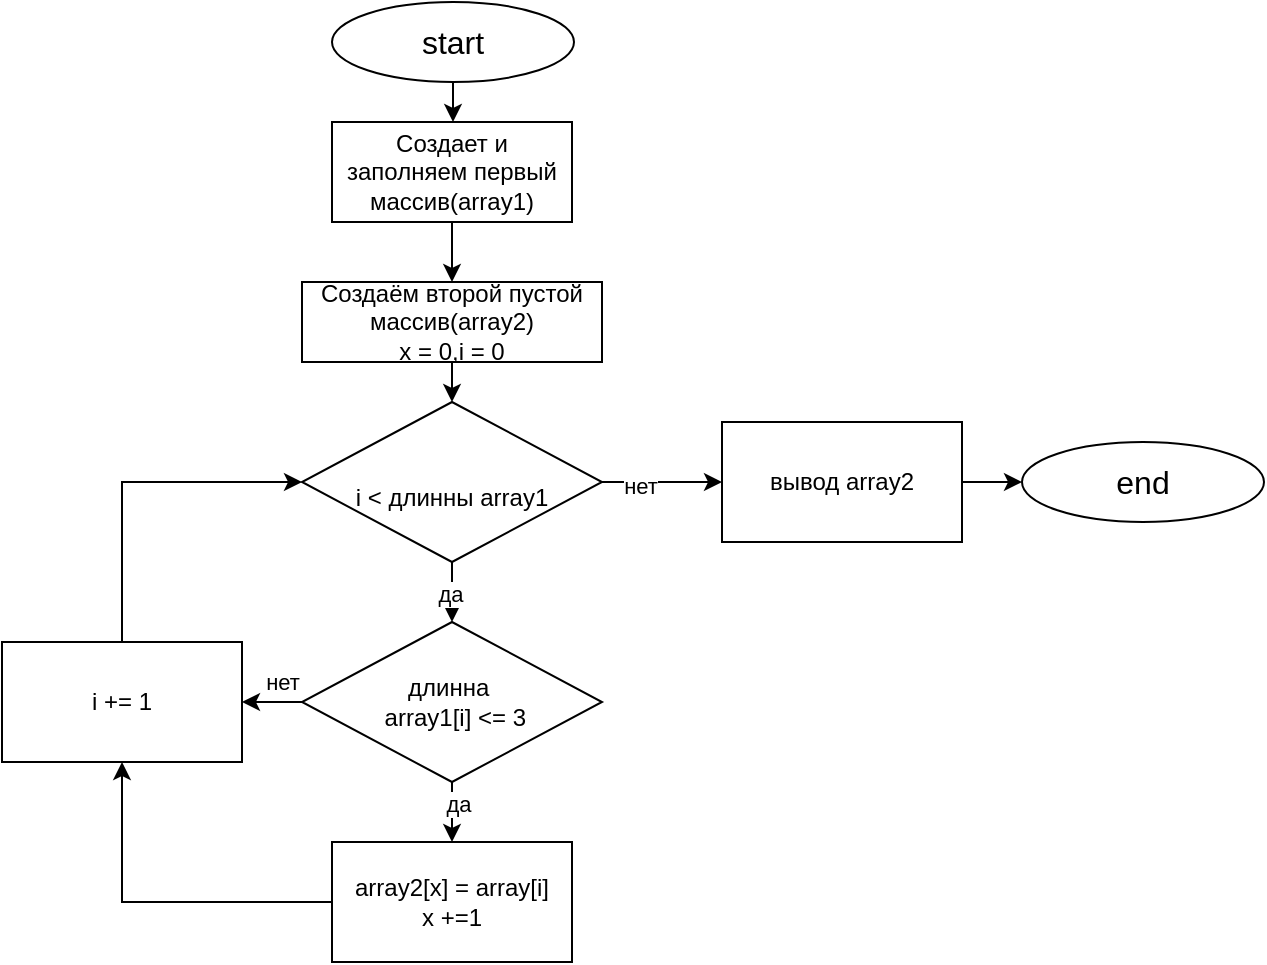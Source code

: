 <mxfile version="21.5.1" type="device">
  <diagram id="C5RBs43oDa-KdzZeNtuy" name="Page-1">
    <mxGraphModel dx="1418" dy="828" grid="1" gridSize="10" guides="1" tooltips="1" connect="1" arrows="1" fold="1" page="1" pageScale="1" pageWidth="827" pageHeight="1169" math="0" shadow="0">
      <root>
        <mxCell id="WIyWlLk6GJQsqaUBKTNV-0" />
        <mxCell id="WIyWlLk6GJQsqaUBKTNV-1" parent="WIyWlLk6GJQsqaUBKTNV-0" />
        <mxCell id="hGttFpOLu3yiEl4_X7pO-16" value="" style="edgeStyle=orthogonalEdgeStyle;rounded=0;orthogonalLoop=1;jettySize=auto;html=1;" edge="1" parent="WIyWlLk6GJQsqaUBKTNV-1" source="hGttFpOLu3yiEl4_X7pO-0" target="hGttFpOLu3yiEl4_X7pO-15">
          <mxGeometry relative="1" as="geometry" />
        </mxCell>
        <mxCell id="hGttFpOLu3yiEl4_X7pO-0" value="&lt;font style=&quot;font-size: 16px;&quot;&gt;start&lt;/font&gt;" style="ellipse;whiteSpace=wrap;html=1;" vertex="1" parent="WIyWlLk6GJQsqaUBKTNV-1">
          <mxGeometry x="275" y="100" width="121" height="40" as="geometry" />
        </mxCell>
        <mxCell id="hGttFpOLu3yiEl4_X7pO-6" value="" style="edgeStyle=orthogonalEdgeStyle;rounded=0;orthogonalLoop=1;jettySize=auto;html=1;" edge="1" parent="WIyWlLk6GJQsqaUBKTNV-1" source="hGttFpOLu3yiEl4_X7pO-3">
          <mxGeometry relative="1" as="geometry">
            <mxPoint x="335" y="300" as="targetPoint" />
          </mxGeometry>
        </mxCell>
        <mxCell id="hGttFpOLu3yiEl4_X7pO-3" value="Создаём второй пустой массив(array2)&lt;br&gt;x = 0,i = 0" style="whiteSpace=wrap;html=1;" vertex="1" parent="WIyWlLk6GJQsqaUBKTNV-1">
          <mxGeometry x="260" y="240" width="150" height="40" as="geometry" />
        </mxCell>
        <mxCell id="hGttFpOLu3yiEl4_X7pO-23" value="" style="edgeStyle=orthogonalEdgeStyle;rounded=0;orthogonalLoop=1;jettySize=auto;html=1;" edge="1" parent="WIyWlLk6GJQsqaUBKTNV-1" source="hGttFpOLu3yiEl4_X7pO-9" target="hGttFpOLu3yiEl4_X7pO-22">
          <mxGeometry relative="1" as="geometry" />
        </mxCell>
        <mxCell id="hGttFpOLu3yiEl4_X7pO-24" value="да" style="edgeLabel;html=1;align=center;verticalAlign=middle;resizable=0;points=[];" vertex="1" connectable="0" parent="hGttFpOLu3yiEl4_X7pO-23">
          <mxGeometry x="0.44" y="-1" relative="1" as="geometry">
            <mxPoint as="offset" />
          </mxGeometry>
        </mxCell>
        <mxCell id="hGttFpOLu3yiEl4_X7pO-36" value="" style="edgeStyle=orthogonalEdgeStyle;rounded=0;orthogonalLoop=1;jettySize=auto;html=1;" edge="1" parent="WIyWlLk6GJQsqaUBKTNV-1" source="hGttFpOLu3yiEl4_X7pO-9" target="hGttFpOLu3yiEl4_X7pO-35">
          <mxGeometry relative="1" as="geometry" />
        </mxCell>
        <mxCell id="hGttFpOLu3yiEl4_X7pO-37" value="нет" style="edgeLabel;html=1;align=center;verticalAlign=middle;resizable=0;points=[];" vertex="1" connectable="0" parent="hGttFpOLu3yiEl4_X7pO-36">
          <mxGeometry x="-0.367" y="-2" relative="1" as="geometry">
            <mxPoint as="offset" />
          </mxGeometry>
        </mxCell>
        <mxCell id="hGttFpOLu3yiEl4_X7pO-9" value="&lt;br&gt;i &amp;lt; длинны array1" style="rhombus;whiteSpace=wrap;html=1;" vertex="1" parent="WIyWlLk6GJQsqaUBKTNV-1">
          <mxGeometry x="260" y="300" width="150" height="80" as="geometry" />
        </mxCell>
        <mxCell id="hGttFpOLu3yiEl4_X7pO-21" value="" style="edgeStyle=orthogonalEdgeStyle;rounded=0;orthogonalLoop=1;jettySize=auto;html=1;entryX=0.5;entryY=0;entryDx=0;entryDy=0;" edge="1" parent="WIyWlLk6GJQsqaUBKTNV-1" source="hGttFpOLu3yiEl4_X7pO-15" target="hGttFpOLu3yiEl4_X7pO-3">
          <mxGeometry relative="1" as="geometry" />
        </mxCell>
        <mxCell id="hGttFpOLu3yiEl4_X7pO-15" value="Создает и заполняем первый массив(array1)" style="rounded=0;whiteSpace=wrap;html=1;" vertex="1" parent="WIyWlLk6GJQsqaUBKTNV-1">
          <mxGeometry x="275" y="160" width="120" height="50" as="geometry" />
        </mxCell>
        <mxCell id="hGttFpOLu3yiEl4_X7pO-20" style="edgeStyle=orthogonalEdgeStyle;rounded=0;orthogonalLoop=1;jettySize=auto;html=1;exitX=0.5;exitY=1;exitDx=0;exitDy=0;" edge="1" parent="WIyWlLk6GJQsqaUBKTNV-1" source="hGttFpOLu3yiEl4_X7pO-15" target="hGttFpOLu3yiEl4_X7pO-15">
          <mxGeometry relative="1" as="geometry" />
        </mxCell>
        <mxCell id="hGttFpOLu3yiEl4_X7pO-26" value="" style="edgeStyle=orthogonalEdgeStyle;rounded=0;orthogonalLoop=1;jettySize=auto;html=1;" edge="1" parent="WIyWlLk6GJQsqaUBKTNV-1" source="hGttFpOLu3yiEl4_X7pO-22" target="hGttFpOLu3yiEl4_X7pO-25">
          <mxGeometry relative="1" as="geometry" />
        </mxCell>
        <mxCell id="hGttFpOLu3yiEl4_X7pO-34" value="да" style="edgeLabel;html=1;align=center;verticalAlign=middle;resizable=0;points=[];" vertex="1" connectable="0" parent="hGttFpOLu3yiEl4_X7pO-26">
          <mxGeometry x="0.24" y="3" relative="1" as="geometry">
            <mxPoint as="offset" />
          </mxGeometry>
        </mxCell>
        <mxCell id="hGttFpOLu3yiEl4_X7pO-30" value="" style="edgeStyle=orthogonalEdgeStyle;rounded=0;orthogonalLoop=1;jettySize=auto;html=1;" edge="1" parent="WIyWlLk6GJQsqaUBKTNV-1" source="hGttFpOLu3yiEl4_X7pO-22" target="hGttFpOLu3yiEl4_X7pO-29">
          <mxGeometry relative="1" as="geometry" />
        </mxCell>
        <mxCell id="hGttFpOLu3yiEl4_X7pO-32" value="нет" style="edgeLabel;html=1;align=center;verticalAlign=middle;resizable=0;points=[];" vertex="1" connectable="0" parent="hGttFpOLu3yiEl4_X7pO-30">
          <mxGeometry x="0.767" y="1" relative="1" as="geometry">
            <mxPoint x="14" y="-11" as="offset" />
          </mxGeometry>
        </mxCell>
        <mxCell id="hGttFpOLu3yiEl4_X7pO-22" value="длинна&amp;nbsp;&lt;br&gt;&amp;nbsp;array1[i] &amp;lt;= 3" style="rhombus;whiteSpace=wrap;html=1;" vertex="1" parent="WIyWlLk6GJQsqaUBKTNV-1">
          <mxGeometry x="260" y="410" width="150" height="80" as="geometry" />
        </mxCell>
        <mxCell id="hGttFpOLu3yiEl4_X7pO-31" style="edgeStyle=orthogonalEdgeStyle;rounded=0;orthogonalLoop=1;jettySize=auto;html=1;entryX=0.5;entryY=1;entryDx=0;entryDy=0;" edge="1" parent="WIyWlLk6GJQsqaUBKTNV-1" source="hGttFpOLu3yiEl4_X7pO-25" target="hGttFpOLu3yiEl4_X7pO-29">
          <mxGeometry relative="1" as="geometry" />
        </mxCell>
        <mxCell id="hGttFpOLu3yiEl4_X7pO-25" value="array2[x] = array[i]&lt;br&gt;x +=1" style="whiteSpace=wrap;html=1;" vertex="1" parent="WIyWlLk6GJQsqaUBKTNV-1">
          <mxGeometry x="275" y="520" width="120" height="60" as="geometry" />
        </mxCell>
        <mxCell id="hGttFpOLu3yiEl4_X7pO-33" style="edgeStyle=orthogonalEdgeStyle;rounded=0;orthogonalLoop=1;jettySize=auto;html=1;entryX=0;entryY=0.5;entryDx=0;entryDy=0;" edge="1" parent="WIyWlLk6GJQsqaUBKTNV-1" source="hGttFpOLu3yiEl4_X7pO-29" target="hGttFpOLu3yiEl4_X7pO-9">
          <mxGeometry relative="1" as="geometry">
            <Array as="points">
              <mxPoint x="170" y="340" />
            </Array>
          </mxGeometry>
        </mxCell>
        <mxCell id="hGttFpOLu3yiEl4_X7pO-29" value="i += 1" style="whiteSpace=wrap;html=1;" vertex="1" parent="WIyWlLk6GJQsqaUBKTNV-1">
          <mxGeometry x="110" y="420" width="120" height="60" as="geometry" />
        </mxCell>
        <mxCell id="hGttFpOLu3yiEl4_X7pO-39" value="" style="edgeStyle=orthogonalEdgeStyle;rounded=0;orthogonalLoop=1;jettySize=auto;html=1;" edge="1" parent="WIyWlLk6GJQsqaUBKTNV-1" source="hGttFpOLu3yiEl4_X7pO-35" target="hGttFpOLu3yiEl4_X7pO-38">
          <mxGeometry relative="1" as="geometry" />
        </mxCell>
        <mxCell id="hGttFpOLu3yiEl4_X7pO-35" value="вывод array2" style="whiteSpace=wrap;html=1;" vertex="1" parent="WIyWlLk6GJQsqaUBKTNV-1">
          <mxGeometry x="470" y="310" width="120" height="60" as="geometry" />
        </mxCell>
        <mxCell id="hGttFpOLu3yiEl4_X7pO-38" value="&lt;span style=&quot;font-size: 16px;&quot;&gt;end&lt;/span&gt;" style="ellipse;whiteSpace=wrap;html=1;" vertex="1" parent="WIyWlLk6GJQsqaUBKTNV-1">
          <mxGeometry x="620" y="320" width="121" height="40" as="geometry" />
        </mxCell>
      </root>
    </mxGraphModel>
  </diagram>
</mxfile>
